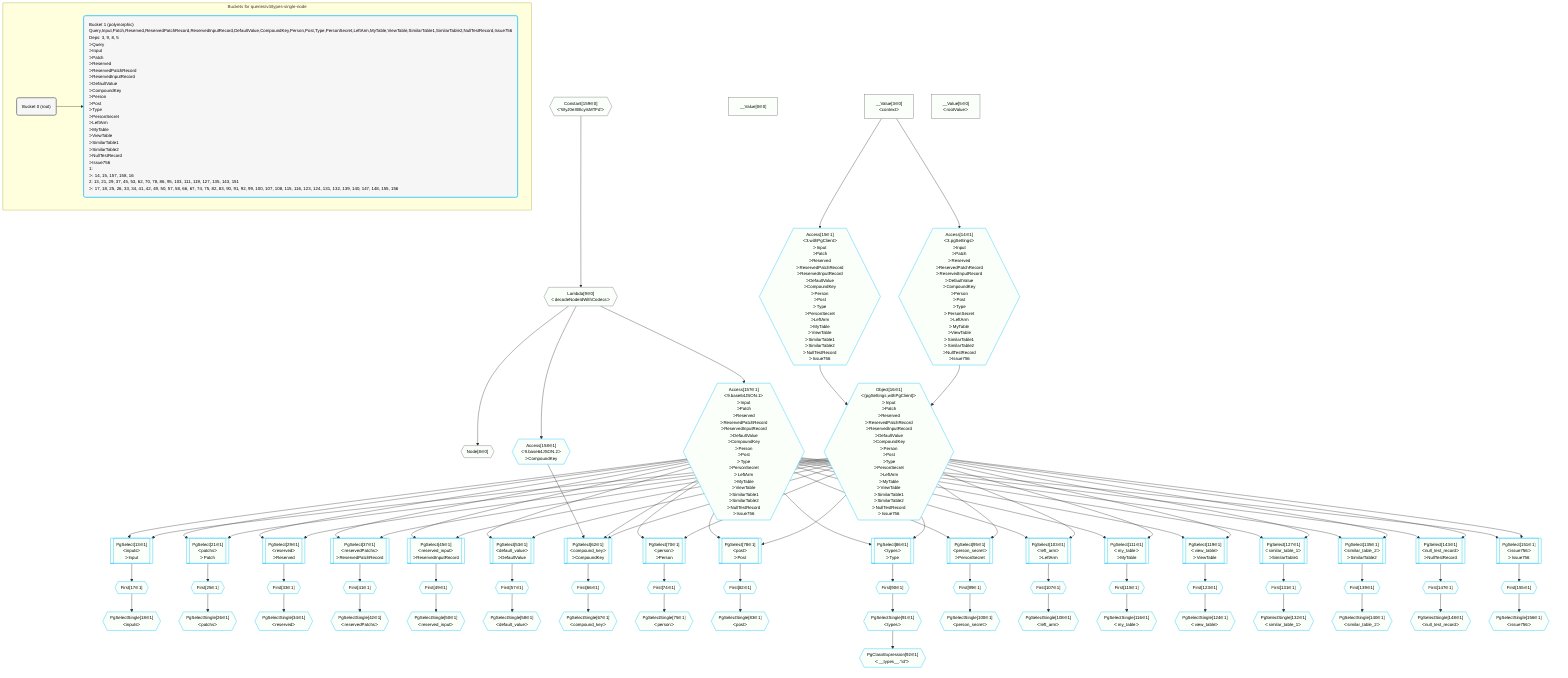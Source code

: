 %%{init: {'themeVariables': { 'fontSize': '12px'}}}%%
graph TD
    classDef path fill:#eee,stroke:#000,color:#000
    classDef plan fill:#fff,stroke-width:1px,color:#000
    classDef itemplan fill:#fff,stroke-width:2px,color:#000
    classDef unbatchedplan fill:#dff,stroke-width:1px,color:#000
    classDef sideeffectplan fill:#fcc,stroke-width:2px,color:#000
    classDef bucket fill:#f6f6f6,color:#000,stroke-width:2px,text-align:left


    %% plan dependencies
    Node8{{"Node[8∈0]"}}:::plan
    Lambda9{{"Lambda[9∈0]<br />ᐸdecodeNodeIdWithCodecsᐳ"}}:::plan
    Lambda9 --> Node8
    Constant159{{"Constant[159∈0]<br />ᐸ'WyJ0eXBlcyIsMTFd'ᐳ"}}:::plan
    Constant159 --> Lambda9
    __Value0["__Value[0∈0]"]:::plan
    __Value3["__Value[3∈0]<br />ᐸcontextᐳ"]:::plan
    __Value5["__Value[5∈0]<br />ᐸrootValueᐳ"]:::plan
    PgSelect62[["PgSelect[62∈1]<br />ᐸcompound_keyᐳ<br />ᐳCompoundKey"]]:::plan
    Object16{{"Object[16∈1]<br />ᐸ{pgSettings,withPgClient}ᐳ<br />ᐳInput<br />ᐳPatch<br />ᐳReserved<br />ᐳReservedPatchRecord<br />ᐳReservedInputRecord<br />ᐳDefaultValue<br />ᐳCompoundKey<br />ᐳPerson<br />ᐳPost<br />ᐳType<br />ᐳPersonSecret<br />ᐳLeftArm<br />ᐳMyTable<br />ᐳViewTable<br />ᐳSimilarTable1<br />ᐳSimilarTable2<br />ᐳNullTestRecord<br />ᐳIssue756"}}:::plan
    Access157{{"Access[157∈1]<br />ᐸ9.base64JSON.1ᐳ<br />ᐳInput<br />ᐳPatch<br />ᐳReserved<br />ᐳReservedPatchRecord<br />ᐳReservedInputRecord<br />ᐳDefaultValue<br />ᐳCompoundKey<br />ᐳPerson<br />ᐳPost<br />ᐳType<br />ᐳPersonSecret<br />ᐳLeftArm<br />ᐳMyTable<br />ᐳViewTable<br />ᐳSimilarTable1<br />ᐳSimilarTable2<br />ᐳNullTestRecord<br />ᐳIssue756"}}:::plan
    Access158{{"Access[158∈1]<br />ᐸ9.base64JSON.2ᐳ<br />ᐳCompoundKey"}}:::plan
    Object16 & Access157 & Access158 --> PgSelect62
    PgSelect13[["PgSelect[13∈1]<br />ᐸinputsᐳ<br />ᐳInput"]]:::plan
    Object16 & Access157 --> PgSelect13
    Access14{{"Access[14∈1]<br />ᐸ3.pgSettingsᐳ<br />ᐳInput<br />ᐳPatch<br />ᐳReserved<br />ᐳReservedPatchRecord<br />ᐳReservedInputRecord<br />ᐳDefaultValue<br />ᐳCompoundKey<br />ᐳPerson<br />ᐳPost<br />ᐳType<br />ᐳPersonSecret<br />ᐳLeftArm<br />ᐳMyTable<br />ᐳViewTable<br />ᐳSimilarTable1<br />ᐳSimilarTable2<br />ᐳNullTestRecord<br />ᐳIssue756"}}:::plan
    Access15{{"Access[15∈1]<br />ᐸ3.withPgClientᐳ<br />ᐳInput<br />ᐳPatch<br />ᐳReserved<br />ᐳReservedPatchRecord<br />ᐳReservedInputRecord<br />ᐳDefaultValue<br />ᐳCompoundKey<br />ᐳPerson<br />ᐳPost<br />ᐳType<br />ᐳPersonSecret<br />ᐳLeftArm<br />ᐳMyTable<br />ᐳViewTable<br />ᐳSimilarTable1<br />ᐳSimilarTable2<br />ᐳNullTestRecord<br />ᐳIssue756"}}:::plan
    Access14 & Access15 --> Object16
    PgSelect21[["PgSelect[21∈1]<br />ᐸpatchsᐳ<br />ᐳPatch"]]:::plan
    Object16 & Access157 --> PgSelect21
    PgSelect29[["PgSelect[29∈1]<br />ᐸreservedᐳ<br />ᐳReserved"]]:::plan
    Object16 & Access157 --> PgSelect29
    PgSelect37[["PgSelect[37∈1]<br />ᐸreservedPatchsᐳ<br />ᐳReservedPatchRecord"]]:::plan
    Object16 & Access157 --> PgSelect37
    PgSelect45[["PgSelect[45∈1]<br />ᐸreserved_inputᐳ<br />ᐳReservedInputRecord"]]:::plan
    Object16 & Access157 --> PgSelect45
    PgSelect53[["PgSelect[53∈1]<br />ᐸdefault_valueᐳ<br />ᐳDefaultValue"]]:::plan
    Object16 & Access157 --> PgSelect53
    PgSelect70[["PgSelect[70∈1]<br />ᐸpersonᐳ<br />ᐳPerson"]]:::plan
    Object16 & Access157 --> PgSelect70
    PgSelect78[["PgSelect[78∈1]<br />ᐸpostᐳ<br />ᐳPost"]]:::plan
    Object16 & Access157 --> PgSelect78
    PgSelect86[["PgSelect[86∈1]<br />ᐸtypesᐳ<br />ᐳType"]]:::plan
    Object16 & Access157 --> PgSelect86
    PgSelect95[["PgSelect[95∈1]<br />ᐸperson_secretᐳ<br />ᐳPersonSecret"]]:::plan
    Object16 & Access157 --> PgSelect95
    PgSelect103[["PgSelect[103∈1]<br />ᐸleft_armᐳ<br />ᐳLeftArm"]]:::plan
    Object16 & Access157 --> PgSelect103
    PgSelect111[["PgSelect[111∈1]<br />ᐸmy_tableᐳ<br />ᐳMyTable"]]:::plan
    Object16 & Access157 --> PgSelect111
    PgSelect119[["PgSelect[119∈1]<br />ᐸview_tableᐳ<br />ᐳViewTable"]]:::plan
    Object16 & Access157 --> PgSelect119
    PgSelect127[["PgSelect[127∈1]<br />ᐸsimilar_table_1ᐳ<br />ᐳSimilarTable1"]]:::plan
    Object16 & Access157 --> PgSelect127
    PgSelect135[["PgSelect[135∈1]<br />ᐸsimilar_table_2ᐳ<br />ᐳSimilarTable2"]]:::plan
    Object16 & Access157 --> PgSelect135
    PgSelect143[["PgSelect[143∈1]<br />ᐸnull_test_recordᐳ<br />ᐳNullTestRecord"]]:::plan
    Object16 & Access157 --> PgSelect143
    PgSelect151[["PgSelect[151∈1]<br />ᐸissue756ᐳ<br />ᐳIssue756"]]:::plan
    Object16 & Access157 --> PgSelect151
    __Value3 --> Access14
    __Value3 --> Access15
    First17{{"First[17∈1]"}}:::plan
    PgSelect13 --> First17
    PgSelectSingle18{{"PgSelectSingle[18∈1]<br />ᐸinputsᐳ"}}:::plan
    First17 --> PgSelectSingle18
    First25{{"First[25∈1]"}}:::plan
    PgSelect21 --> First25
    PgSelectSingle26{{"PgSelectSingle[26∈1]<br />ᐸpatchsᐳ"}}:::plan
    First25 --> PgSelectSingle26
    First33{{"First[33∈1]"}}:::plan
    PgSelect29 --> First33
    PgSelectSingle34{{"PgSelectSingle[34∈1]<br />ᐸreservedᐳ"}}:::plan
    First33 --> PgSelectSingle34
    First41{{"First[41∈1]"}}:::plan
    PgSelect37 --> First41
    PgSelectSingle42{{"PgSelectSingle[42∈1]<br />ᐸreservedPatchsᐳ"}}:::plan
    First41 --> PgSelectSingle42
    First49{{"First[49∈1]"}}:::plan
    PgSelect45 --> First49
    PgSelectSingle50{{"PgSelectSingle[50∈1]<br />ᐸreserved_inputᐳ"}}:::plan
    First49 --> PgSelectSingle50
    First57{{"First[57∈1]"}}:::plan
    PgSelect53 --> First57
    PgSelectSingle58{{"PgSelectSingle[58∈1]<br />ᐸdefault_valueᐳ"}}:::plan
    First57 --> PgSelectSingle58
    First66{{"First[66∈1]"}}:::plan
    PgSelect62 --> First66
    PgSelectSingle67{{"PgSelectSingle[67∈1]<br />ᐸcompound_keyᐳ"}}:::plan
    First66 --> PgSelectSingle67
    First74{{"First[74∈1]"}}:::plan
    PgSelect70 --> First74
    PgSelectSingle75{{"PgSelectSingle[75∈1]<br />ᐸpersonᐳ"}}:::plan
    First74 --> PgSelectSingle75
    First82{{"First[82∈1]"}}:::plan
    PgSelect78 --> First82
    PgSelectSingle83{{"PgSelectSingle[83∈1]<br />ᐸpostᐳ"}}:::plan
    First82 --> PgSelectSingle83
    First90{{"First[90∈1]"}}:::plan
    PgSelect86 --> First90
    PgSelectSingle91{{"PgSelectSingle[91∈1]<br />ᐸtypesᐳ"}}:::plan
    First90 --> PgSelectSingle91
    PgClassExpression92{{"PgClassExpression[92∈1]<br />ᐸ__types__.”id”ᐳ"}}:::plan
    PgSelectSingle91 --> PgClassExpression92
    First99{{"First[99∈1]"}}:::plan
    PgSelect95 --> First99
    PgSelectSingle100{{"PgSelectSingle[100∈1]<br />ᐸperson_secretᐳ"}}:::plan
    First99 --> PgSelectSingle100
    First107{{"First[107∈1]"}}:::plan
    PgSelect103 --> First107
    PgSelectSingle108{{"PgSelectSingle[108∈1]<br />ᐸleft_armᐳ"}}:::plan
    First107 --> PgSelectSingle108
    First115{{"First[115∈1]"}}:::plan
    PgSelect111 --> First115
    PgSelectSingle116{{"PgSelectSingle[116∈1]<br />ᐸmy_tableᐳ"}}:::plan
    First115 --> PgSelectSingle116
    First123{{"First[123∈1]"}}:::plan
    PgSelect119 --> First123
    PgSelectSingle124{{"PgSelectSingle[124∈1]<br />ᐸview_tableᐳ"}}:::plan
    First123 --> PgSelectSingle124
    First131{{"First[131∈1]"}}:::plan
    PgSelect127 --> First131
    PgSelectSingle132{{"PgSelectSingle[132∈1]<br />ᐸsimilar_table_1ᐳ"}}:::plan
    First131 --> PgSelectSingle132
    First139{{"First[139∈1]"}}:::plan
    PgSelect135 --> First139
    PgSelectSingle140{{"PgSelectSingle[140∈1]<br />ᐸsimilar_table_2ᐳ"}}:::plan
    First139 --> PgSelectSingle140
    First147{{"First[147∈1]"}}:::plan
    PgSelect143 --> First147
    PgSelectSingle148{{"PgSelectSingle[148∈1]<br />ᐸnull_test_recordᐳ"}}:::plan
    First147 --> PgSelectSingle148
    First155{{"First[155∈1]"}}:::plan
    PgSelect151 --> First155
    PgSelectSingle156{{"PgSelectSingle[156∈1]<br />ᐸissue756ᐳ"}}:::plan
    First155 --> PgSelectSingle156
    Lambda9 --> Access157
    Lambda9 --> Access158

    %% define steps

    subgraph "Buckets for queries/v4/types-single-node"
    Bucket0("Bucket 0 (root)"):::bucket
    classDef bucket0 stroke:#696969
    class Bucket0,__Value0,__Value3,__Value5,Node8,Lambda9,Constant159 bucket0
    Bucket1("Bucket 1 (polymorphic)<br />Query,Input,Patch,Reserved,ReservedPatchRecord,ReservedInputRecord,DefaultValue,CompoundKey,Person,Post,Type,PersonSecret,LeftArm,MyTable,ViewTable,SimilarTable1,SimilarTable2,NullTestRecord,Issue756<br />Deps: 3, 9, 8, 5<br />ᐳQuery<br />ᐳInput<br />ᐳPatch<br />ᐳReserved<br />ᐳReservedPatchRecord<br />ᐳReservedInputRecord<br />ᐳDefaultValue<br />ᐳCompoundKey<br />ᐳPerson<br />ᐳPost<br />ᐳType<br />ᐳPersonSecret<br />ᐳLeftArm<br />ᐳMyTable<br />ᐳViewTable<br />ᐳSimilarTable1<br />ᐳSimilarTable2<br />ᐳNullTestRecord<br />ᐳIssue756<br />1: <br />ᐳ: 14, 15, 157, 158, 16<br />2: 13, 21, 29, 37, 45, 53, 62, 70, 78, 86, 95, 103, 111, 119, 127, 135, 143, 151<br />ᐳ: 17, 18, 25, 26, 33, 34, 41, 42, 49, 50, 57, 58, 66, 67, 74, 75, 82, 83, 90, 91, 92, 99, 100, 107, 108, 115, 116, 123, 124, 131, 132, 139, 140, 147, 148, 155, 156"):::bucket
    classDef bucket1 stroke:#00bfff
    class Bucket1,PgSelect13,Access14,Access15,Object16,First17,PgSelectSingle18,PgSelect21,First25,PgSelectSingle26,PgSelect29,First33,PgSelectSingle34,PgSelect37,First41,PgSelectSingle42,PgSelect45,First49,PgSelectSingle50,PgSelect53,First57,PgSelectSingle58,PgSelect62,First66,PgSelectSingle67,PgSelect70,First74,PgSelectSingle75,PgSelect78,First82,PgSelectSingle83,PgSelect86,First90,PgSelectSingle91,PgClassExpression92,PgSelect95,First99,PgSelectSingle100,PgSelect103,First107,PgSelectSingle108,PgSelect111,First115,PgSelectSingle116,PgSelect119,First123,PgSelectSingle124,PgSelect127,First131,PgSelectSingle132,PgSelect135,First139,PgSelectSingle140,PgSelect143,First147,PgSelectSingle148,PgSelect151,First155,PgSelectSingle156,Access157,Access158 bucket1
    Bucket0 --> Bucket1
    classDef unary fill:#fafffa,borderWidth:8px
    class Node8,Lambda9,__Value0,__Value3,__Value5,Constant159,PgSelect62,PgSelect13,Object16,PgSelect21,PgSelect29,PgSelect37,PgSelect45,PgSelect53,PgSelect70,PgSelect78,PgSelect86,PgSelect95,PgSelect103,PgSelect111,PgSelect119,PgSelect127,PgSelect135,PgSelect143,PgSelect151,Access14,Access15,First17,PgSelectSingle18,First25,PgSelectSingle26,First33,PgSelectSingle34,First41,PgSelectSingle42,First49,PgSelectSingle50,First57,PgSelectSingle58,First66,PgSelectSingle67,First74,PgSelectSingle75,First82,PgSelectSingle83,First90,PgSelectSingle91,PgClassExpression92,First99,PgSelectSingle100,First107,PgSelectSingle108,First115,PgSelectSingle116,First123,PgSelectSingle124,First131,PgSelectSingle132,First139,PgSelectSingle140,First147,PgSelectSingle148,First155,PgSelectSingle156,Access157,Access158 unary
    end